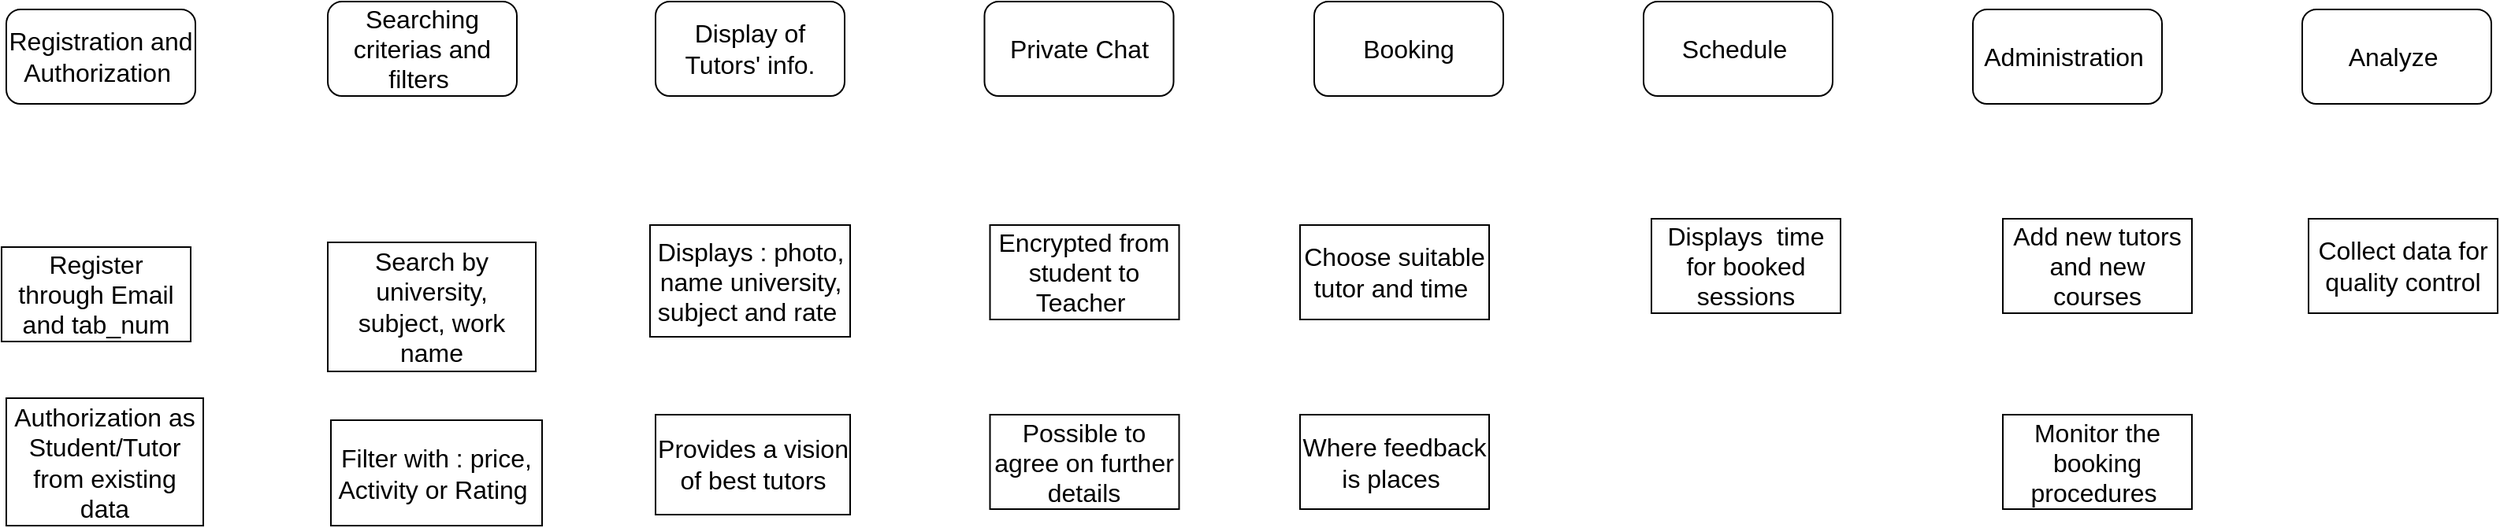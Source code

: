 <mxfile version="21.3.2" type="github" pages="2">
  <diagram name="Page-1" id="n6bE-2KFqvbb0c7eEZ2Q">
    <mxGraphModel dx="1130" dy="1348" grid="0" gridSize="10" guides="1" tooltips="1" connect="1" arrows="1" fold="1" page="0" pageScale="1" pageWidth="850" pageHeight="1100" math="0" shadow="0">
      <root>
        <mxCell id="0" />
        <mxCell id="1" parent="0" />
        <mxCell id="K6B3DpTYOLmISBEIrrLt-1" value="Registration and Authorization&amp;nbsp;" style="rounded=1;whiteSpace=wrap;html=1;fontSize=16;" vertex="1" parent="1">
          <mxGeometry x="-32" y="-3" width="120" height="60" as="geometry" />
        </mxCell>
        <mxCell id="K6B3DpTYOLmISBEIrrLt-4" value="Register through Email and tab_num" style="rounded=0;whiteSpace=wrap;html=1;fontSize=16;" vertex="1" parent="1">
          <mxGeometry x="-35" y="148" width="120" height="60" as="geometry" />
        </mxCell>
        <mxCell id="K6B3DpTYOLmISBEIrrLt-5" value="Authorization as Student/Tutor&lt;br&gt;from existing data" style="rounded=0;whiteSpace=wrap;html=1;fontSize=16;" vertex="1" parent="1">
          <mxGeometry x="-32" y="244" width="125" height="81" as="geometry" />
        </mxCell>
        <mxCell id="K6B3DpTYOLmISBEIrrLt-6" value="Searching criterias and filters&amp;nbsp;" style="rounded=1;whiteSpace=wrap;html=1;fontSize=16;" vertex="1" parent="1">
          <mxGeometry x="172" y="-8" width="120" height="60" as="geometry" />
        </mxCell>
        <mxCell id="K6B3DpTYOLmISBEIrrLt-7" value="Search by university, subject, work name" style="rounded=0;whiteSpace=wrap;html=1;fontSize=16;" vertex="1" parent="1">
          <mxGeometry x="172" y="145" width="132" height="82" as="geometry" />
        </mxCell>
        <mxCell id="K6B3DpTYOLmISBEIrrLt-8" value="Filter with : price, Activity or Rating&amp;nbsp;" style="rounded=0;whiteSpace=wrap;html=1;fontSize=16;" vertex="1" parent="1">
          <mxGeometry x="174" y="258" width="134" height="67" as="geometry" />
        </mxCell>
        <mxCell id="K6B3DpTYOLmISBEIrrLt-9" value="Private Chat" style="rounded=1;whiteSpace=wrap;html=1;fontSize=16;" vertex="1" parent="1">
          <mxGeometry x="588.75" y="-8" width="120" height="60" as="geometry" />
        </mxCell>
        <mxCell id="K6B3DpTYOLmISBEIrrLt-10" value="Encrypted from student to Teacher&amp;nbsp;" style="rounded=0;whiteSpace=wrap;html=1;fontSize=16;" vertex="1" parent="1">
          <mxGeometry x="592.25" y="134" width="120" height="60" as="geometry" />
        </mxCell>
        <mxCell id="K6B3DpTYOLmISBEIrrLt-11" value="Display of Tutors&#39; info." style="rounded=1;whiteSpace=wrap;html=1;fontSize=16;" vertex="1" parent="1">
          <mxGeometry x="380" y="-8" width="120" height="60" as="geometry" />
        </mxCell>
        <mxCell id="K6B3DpTYOLmISBEIrrLt-12" value="Displays : photo, name university, subject and rate&amp;nbsp;" style="rounded=0;whiteSpace=wrap;html=1;fontSize=16;" vertex="1" parent="1">
          <mxGeometry x="376.5" y="134" width="127" height="71" as="geometry" />
        </mxCell>
        <mxCell id="K6B3DpTYOLmISBEIrrLt-13" value="Provides a vision of best tutors" style="rounded=0;whiteSpace=wrap;html=1;fontSize=16;" vertex="1" parent="1">
          <mxGeometry x="380" y="254.5" width="123.5" height="63.5" as="geometry" />
        </mxCell>
        <mxCell id="K6B3DpTYOLmISBEIrrLt-14" value="Possible to agree on further details" style="rounded=0;whiteSpace=wrap;html=1;fontSize=16;" vertex="1" parent="1">
          <mxGeometry x="592.25" y="254.5" width="120" height="60" as="geometry" />
        </mxCell>
        <mxCell id="K6B3DpTYOLmISBEIrrLt-15" value="Booking" style="rounded=1;whiteSpace=wrap;html=1;fontSize=16;" vertex="1" parent="1">
          <mxGeometry x="798" y="-8" width="120" height="60" as="geometry" />
        </mxCell>
        <mxCell id="K6B3DpTYOLmISBEIrrLt-16" value="Choose suitable tutor and time&amp;nbsp;" style="rounded=0;whiteSpace=wrap;html=1;fontSize=16;" vertex="1" parent="1">
          <mxGeometry x="789" y="134" width="120" height="60" as="geometry" />
        </mxCell>
        <mxCell id="K6B3DpTYOLmISBEIrrLt-17" value="Where feedback is places&amp;nbsp;" style="rounded=0;whiteSpace=wrap;html=1;fontSize=16;" vertex="1" parent="1">
          <mxGeometry x="789" y="254.5" width="120" height="60" as="geometry" />
        </mxCell>
        <mxCell id="K6B3DpTYOLmISBEIrrLt-18" value="Schedule&amp;nbsp;" style="rounded=1;whiteSpace=wrap;html=1;fontSize=16;" vertex="1" parent="1">
          <mxGeometry x="1007" y="-8" width="120" height="60" as="geometry" />
        </mxCell>
        <mxCell id="K6B3DpTYOLmISBEIrrLt-19" value="Displays&amp;nbsp; time for booked sessions" style="rounded=0;whiteSpace=wrap;html=1;fontSize=16;" vertex="1" parent="1">
          <mxGeometry x="1012" y="130" width="120" height="60" as="geometry" />
        </mxCell>
        <mxCell id="K6B3DpTYOLmISBEIrrLt-20" value="Administration&amp;nbsp;" style="rounded=1;whiteSpace=wrap;html=1;fontSize=16;" vertex="1" parent="1">
          <mxGeometry x="1216" y="-3" width="120" height="60" as="geometry" />
        </mxCell>
        <mxCell id="K6B3DpTYOLmISBEIrrLt-21" value="Add new tutors and new courses" style="rounded=0;whiteSpace=wrap;html=1;fontSize=16;" vertex="1" parent="1">
          <mxGeometry x="1235" y="130" width="120" height="60" as="geometry" />
        </mxCell>
        <mxCell id="K6B3DpTYOLmISBEIrrLt-22" value="Monitor the booking procedures&amp;nbsp;" style="rounded=0;whiteSpace=wrap;html=1;fontSize=16;" vertex="1" parent="1">
          <mxGeometry x="1235" y="254.5" width="120" height="60" as="geometry" />
        </mxCell>
        <mxCell id="K6B3DpTYOLmISBEIrrLt-23" value="Analyze&amp;nbsp;" style="rounded=1;whiteSpace=wrap;html=1;fontSize=16;" vertex="1" parent="1">
          <mxGeometry x="1425" y="-3" width="120" height="60" as="geometry" />
        </mxCell>
        <mxCell id="K6B3DpTYOLmISBEIrrLt-24" value="Collect data for quality control" style="rounded=0;whiteSpace=wrap;html=1;fontSize=16;" vertex="1" parent="1">
          <mxGeometry x="1429" y="130" width="120" height="60" as="geometry" />
        </mxCell>
      </root>
    </mxGraphModel>
  </diagram>
  <diagram id="VYr10n_K_tPE8fRn1xza" name="Page-2">
    <mxGraphModel dx="436" dy="668" grid="0" gridSize="10" guides="1" tooltips="1" connect="1" arrows="1" fold="1" page="0" pageScale="1" pageWidth="850" pageHeight="1100" math="0" shadow="0">
      <root>
        <mxCell id="0" />
        <mxCell id="1" parent="0" />
      </root>
    </mxGraphModel>
  </diagram>
</mxfile>
